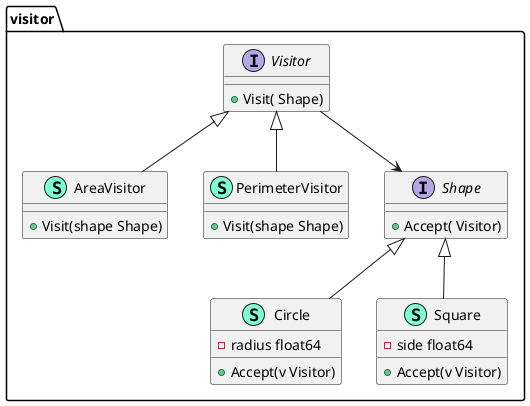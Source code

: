 @startuml
namespace visitor {
    class AreaVisitor << (S,Aquamarine) >> {
        + Visit(shape Shape) 

    }
    class Circle << (S,Aquamarine) >> {
        - radius float64

        + Accept(v Visitor) 

    }
    class PerimeterVisitor << (S,Aquamarine) >> {
        + Visit(shape Shape) 

    }
    interface Shape  {
        + Accept( Visitor) 

    }
    class Square << (S,Aquamarine) >> {
        - side float64

        + Accept(v Visitor) 

    }
    interface Visitor  {
        + Visit( Shape) 

    }
}

"visitor.Visitor" <|-- "visitor.AreaVisitor"
"visitor.Shape" <|-- "visitor.Circle"
"visitor.Visitor" <|-- "visitor.PerimeterVisitor"
"visitor.Shape" <|-- "visitor.Square"
"visitor.Visitor" --> "visitor.Shape"

@enduml
